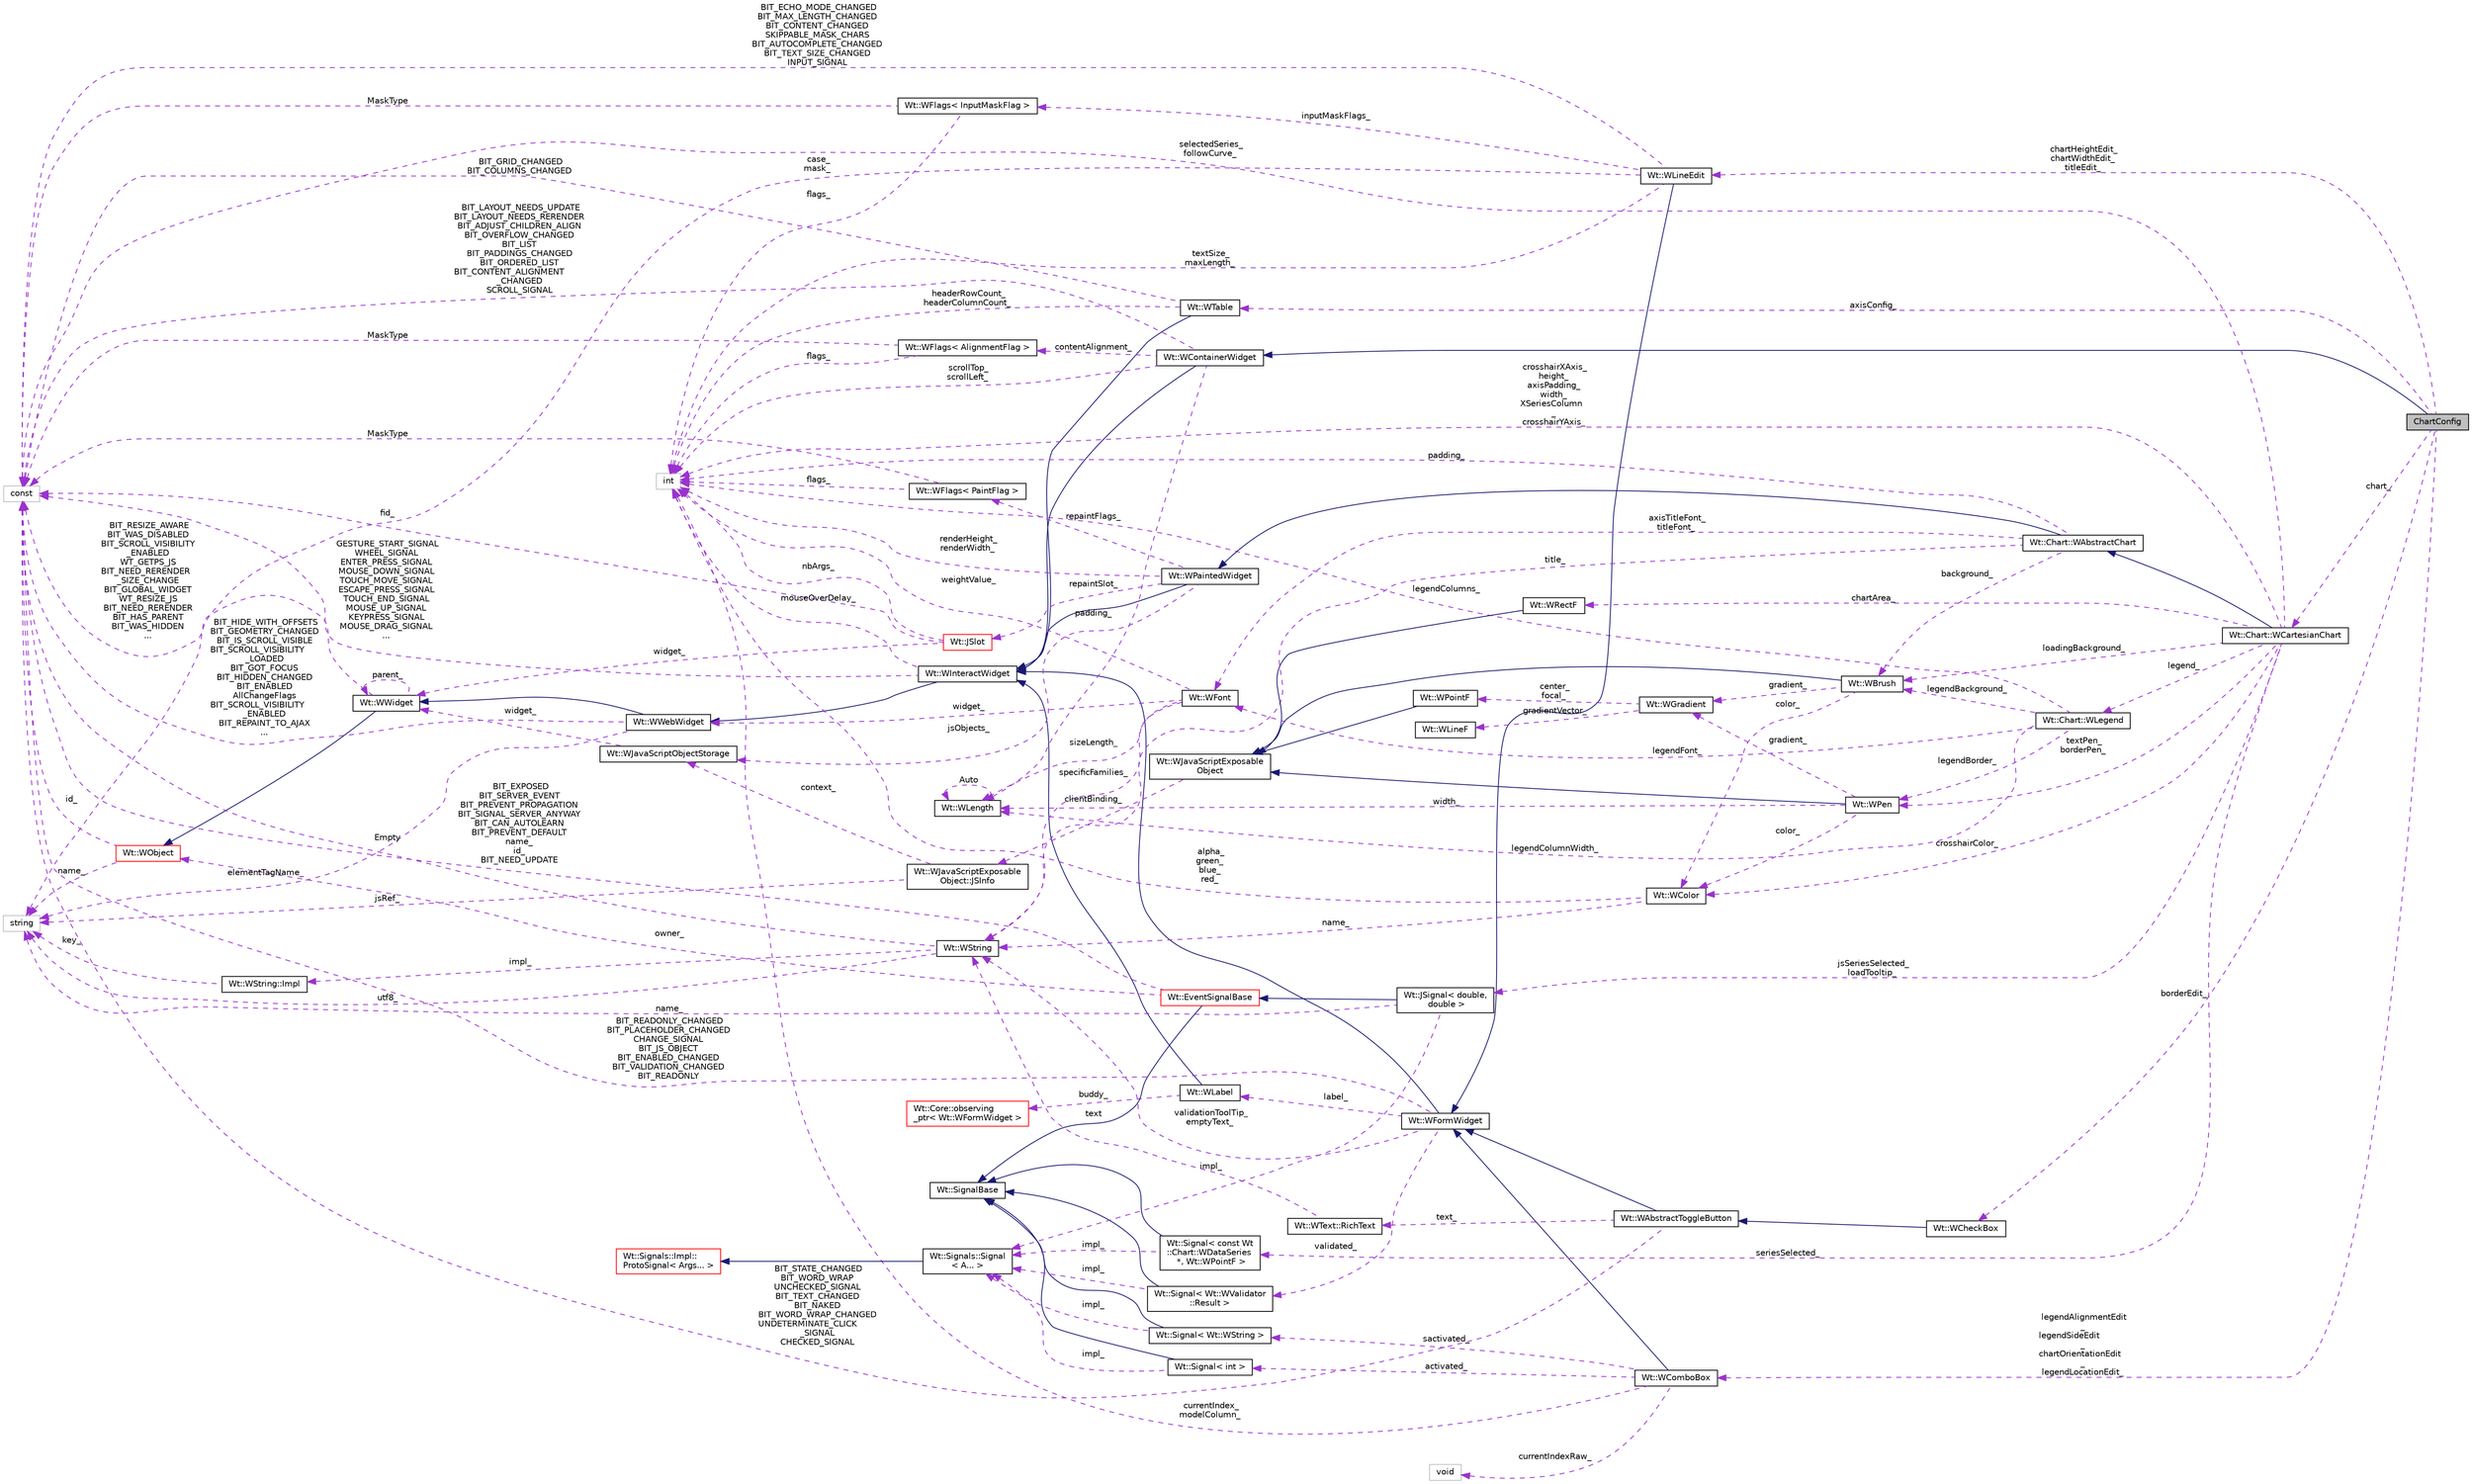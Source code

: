 digraph "ChartConfig"
{
 // LATEX_PDF_SIZE
  edge [fontname="Helvetica",fontsize="10",labelfontname="Helvetica",labelfontsize="10"];
  node [fontname="Helvetica",fontsize="10",shape=record];
  rankdir="LR";
  Node1 [label="ChartConfig",height=0.2,width=0.4,color="black", fillcolor="grey75", style="filled", fontcolor="black",tooltip="A class that allows configuration of a cartesian chart."];
  Node2 -> Node1 [dir="back",color="midnightblue",fontsize="10",style="solid",fontname="Helvetica"];
  Node2 [label="Wt::WContainerWidget",height=0.2,width=0.4,color="black", fillcolor="white", style="filled",URL="$classWt_1_1WContainerWidget.html",tooltip="A widget that holds and manages child widgets."];
  Node3 -> Node2 [dir="back",color="midnightblue",fontsize="10",style="solid",fontname="Helvetica"];
  Node3 [label="Wt::WInteractWidget",height=0.2,width=0.4,color="black", fillcolor="white", style="filled",URL="$classWt_1_1WInteractWidget.html",tooltip="An abstract widget that can receive user-interface interaction."];
  Node4 -> Node3 [dir="back",color="midnightblue",fontsize="10",style="solid",fontname="Helvetica"];
  Node4 [label="Wt::WWebWidget",height=0.2,width=0.4,color="black", fillcolor="white", style="filled",URL="$classWt_1_1WWebWidget.html",tooltip="A base class for widgets with an HTML counterpart."];
  Node5 -> Node4 [dir="back",color="midnightblue",fontsize="10",style="solid",fontname="Helvetica"];
  Node5 [label="Wt::WWidget",height=0.2,width=0.4,color="black", fillcolor="white", style="filled",URL="$classWt_1_1WWidget.html",tooltip="The abstract base class for a user-interface component."];
  Node6 -> Node5 [dir="back",color="midnightblue",fontsize="10",style="solid",fontname="Helvetica"];
  Node6 [label="Wt::WObject",height=0.2,width=0.4,color="red", fillcolor="white", style="filled",URL="$classWt_1_1WObject.html",tooltip="A base class for objects that participate in the signal/slot system."];
  Node8 -> Node6 [dir="back",color="darkorchid3",fontsize="10",style="dashed",label=" name_" ,fontname="Helvetica"];
  Node8 [label="string",height=0.2,width=0.4,color="grey75", fillcolor="white", style="filled",tooltip=" "];
  Node9 -> Node6 [dir="back",color="darkorchid3",fontsize="10",style="dashed",label=" id_" ,fontname="Helvetica"];
  Node9 [label="const",height=0.2,width=0.4,color="grey75", fillcolor="white", style="filled",tooltip=" "];
  Node5 -> Node5 [dir="back",color="darkorchid3",fontsize="10",style="dashed",label=" parent_" ,fontname="Helvetica"];
  Node9 -> Node5 [dir="back",color="darkorchid3",fontsize="10",style="dashed",label=" BIT_RESIZE_AWARE\nBIT_WAS_DISABLED\nBIT_SCROLL_VISIBILITY\l_ENABLED\nWT_GETPS_JS\nBIT_NEED_RERENDER\l_SIZE_CHANGE\nBIT_GLOBAL_WIDGET\nWT_RESIZE_JS\nBIT_NEED_RERENDER\nBIT_HAS_PARENT\nBIT_WAS_HIDDEN\n..." ,fontname="Helvetica"];
  Node8 -> Node4 [dir="back",color="darkorchid3",fontsize="10",style="dashed",label=" elementTagName_" ,fontname="Helvetica"];
  Node9 -> Node4 [dir="back",color="darkorchid3",fontsize="10",style="dashed",label=" BIT_HIDE_WITH_OFFSETS\nBIT_GEOMETRY_CHANGED\nBIT_IS_SCROLL_VISIBLE\nBIT_SCROLL_VISIBILITY\l_LOADED\nBIT_GOT_FOCUS\nBIT_HIDDEN_CHANGED\nBIT_ENABLED\nAllChangeFlags\nBIT_SCROLL_VISIBILITY\l_ENABLED\nBIT_REPAINT_TO_AJAX\n..." ,fontname="Helvetica"];
  Node10 -> Node3 [dir="back",color="darkorchid3",fontsize="10",style="dashed",label=" mouseOverDelay_" ,fontname="Helvetica"];
  Node10 [label="int",height=0.2,width=0.4,color="grey75", fillcolor="white", style="filled",tooltip=" "];
  Node9 -> Node3 [dir="back",color="darkorchid3",fontsize="10",style="dashed",label=" GESTURE_START_SIGNAL\nWHEEL_SIGNAL\nENTER_PRESS_SIGNAL\nMOUSE_DOWN_SIGNAL\nTOUCH_MOVE_SIGNAL\nESCAPE_PRESS_SIGNAL\nTOUCH_END_SIGNAL\nMOUSE_UP_SIGNAL\nKEYPRESS_SIGNAL\nMOUSE_DRAG_SIGNAL\n..." ,fontname="Helvetica"];
  Node10 -> Node2 [dir="back",color="darkorchid3",fontsize="10",style="dashed",label=" scrollTop_\nscrollLeft_" ,fontname="Helvetica"];
  Node11 -> Node2 [dir="back",color="darkorchid3",fontsize="10",style="dashed",label=" contentAlignment_" ,fontname="Helvetica"];
  Node11 [label="Wt::WFlags\< AlignmentFlag \>",height=0.2,width=0.4,color="black", fillcolor="white", style="filled",URL="$classWt_1_1WFlags.html",tooltip=" "];
  Node10 -> Node11 [dir="back",color="darkorchid3",fontsize="10",style="dashed",label=" flags_" ,fontname="Helvetica"];
  Node9 -> Node11 [dir="back",color="darkorchid3",fontsize="10",style="dashed",label=" MaskType" ,fontname="Helvetica"];
  Node12 -> Node2 [dir="back",color="darkorchid3",fontsize="10",style="dashed",label=" padding_" ,fontname="Helvetica"];
  Node12 [label="Wt::WLength",height=0.2,width=0.4,color="black", fillcolor="white", style="filled",URL="$classWt_1_1WLength.html",tooltip="A value class that describes a CSS length."];
  Node12 -> Node12 [dir="back",color="darkorchid3",fontsize="10",style="dashed",label=" Auto" ,fontname="Helvetica"];
  Node9 -> Node2 [dir="back",color="darkorchid3",fontsize="10",style="dashed",label=" BIT_LAYOUT_NEEDS_UPDATE\nBIT_LAYOUT_NEEDS_RERENDER\nBIT_ADJUST_CHILDREN_ALIGN\nBIT_OVERFLOW_CHANGED\nBIT_LIST\nBIT_PADDINGS_CHANGED\nBIT_ORDERED_LIST\nBIT_CONTENT_ALIGNMENT\l_CHANGED\nSCROLL_SIGNAL" ,fontname="Helvetica"];
  Node13 -> Node1 [dir="back",color="darkorchid3",fontsize="10",style="dashed",label=" legendAlignmentEdit\l_\nlegendSideEdit\l_\nchartOrientationEdit\l_\nlegendLocationEdit_" ,fontname="Helvetica"];
  Node13 [label="Wt::WComboBox",height=0.2,width=0.4,color="black", fillcolor="white", style="filled",URL="$classWt_1_1WComboBox.html",tooltip="A widget that provides a drop-down combo-box control."];
  Node14 -> Node13 [dir="back",color="midnightblue",fontsize="10",style="solid",fontname="Helvetica"];
  Node14 [label="Wt::WFormWidget",height=0.2,width=0.4,color="black", fillcolor="white", style="filled",URL="$classWt_1_1WFormWidget.html",tooltip="An abstract widget that corresponds to an HTML form element."];
  Node3 -> Node14 [dir="back",color="midnightblue",fontsize="10",style="solid",fontname="Helvetica"];
  Node15 -> Node14 [dir="back",color="darkorchid3",fontsize="10",style="dashed",label=" validationToolTip_\nemptyText_" ,fontname="Helvetica"];
  Node15 [label="Wt::WString",height=0.2,width=0.4,color="black", fillcolor="white", style="filled",URL="$classWt_1_1WString.html",tooltip="A value class which describes a locale-aware unicode string."];
  Node16 -> Node15 [dir="back",color="darkorchid3",fontsize="10",style="dashed",label=" impl_" ,fontname="Helvetica"];
  Node16 [label="Wt::WString::Impl",height=0.2,width=0.4,color="black", fillcolor="white", style="filled",URL="$structWt_1_1WString_1_1Impl.html",tooltip=" "];
  Node8 -> Node16 [dir="back",color="darkorchid3",fontsize="10",style="dashed",label=" key_" ,fontname="Helvetica"];
  Node8 -> Node15 [dir="back",color="darkorchid3",fontsize="10",style="dashed",label=" utf8_" ,fontname="Helvetica"];
  Node9 -> Node15 [dir="back",color="darkorchid3",fontsize="10",style="dashed",label=" Empty" ,fontname="Helvetica"];
  Node17 -> Node14 [dir="back",color="darkorchid3",fontsize="10",style="dashed",label=" label_" ,fontname="Helvetica"];
  Node17 [label="Wt::WLabel",height=0.2,width=0.4,color="black", fillcolor="white", style="filled",URL="$classWt_1_1WLabel.html",tooltip="A label for a form field."];
  Node3 -> Node17 [dir="back",color="midnightblue",fontsize="10",style="solid",fontname="Helvetica"];
  Node18 -> Node17 [dir="back",color="darkorchid3",fontsize="10",style="dashed",label=" buddy_" ,fontname="Helvetica"];
  Node18 [label="Wt::Core::observing\l_ptr\< Wt::WFormWidget \>",height=0.2,width=0.4,color="red", fillcolor="white", style="filled",URL="$classWt_1_1Core_1_1observing__ptr.html",tooltip=" "];
  Node20 -> Node14 [dir="back",color="darkorchid3",fontsize="10",style="dashed",label=" validated_" ,fontname="Helvetica"];
  Node20 [label="Wt::Signal\< Wt::WValidator\l::Result \>",height=0.2,width=0.4,color="black", fillcolor="white", style="filled",URL="$classWt_1_1Signal.html",tooltip=" "];
  Node21 -> Node20 [dir="back",color="midnightblue",fontsize="10",style="solid",fontname="Helvetica"];
  Node21 [label="Wt::SignalBase",height=0.2,width=0.4,color="black", fillcolor="white", style="filled",URL="$classWt_1_1SignalBase.html",tooltip="Abstract base class of a signal."];
  Node22 -> Node20 [dir="back",color="darkorchid3",fontsize="10",style="dashed",label=" impl_" ,fontname="Helvetica"];
  Node22 [label="Wt::Signals::Signal\l\< A... \>",height=0.2,width=0.4,color="black", fillcolor="white", style="filled",URL="$structWt_1_1Signals_1_1Signal.html",tooltip=" "];
  Node23 -> Node22 [dir="back",color="midnightblue",fontsize="10",style="solid",fontname="Helvetica"];
  Node23 [label="Wt::Signals::Impl::\lProtoSignal\< Args... \>",height=0.2,width=0.4,color="red", fillcolor="white", style="filled",URL="$classWt_1_1Signals_1_1Impl_1_1ProtoSignal.html",tooltip=" "];
  Node9 -> Node14 [dir="back",color="darkorchid3",fontsize="10",style="dashed",label=" BIT_READONLY_CHANGED\nBIT_PLACEHOLDER_CHANGED\nCHANGE_SIGNAL\nBIT_JS_OBJECT\nBIT_ENABLED_CHANGED\nBIT_VALIDATION_CHANGED\nBIT_READONLY" ,fontname="Helvetica"];
  Node28 -> Node13 [dir="back",color="darkorchid3",fontsize="10",style="dashed",label=" sactivated_" ,fontname="Helvetica"];
  Node28 [label="Wt::Signal\< Wt::WString \>",height=0.2,width=0.4,color="black", fillcolor="white", style="filled",URL="$classWt_1_1Signal.html",tooltip=" "];
  Node21 -> Node28 [dir="back",color="midnightblue",fontsize="10",style="solid",fontname="Helvetica"];
  Node22 -> Node28 [dir="back",color="darkorchid3",fontsize="10",style="dashed",label=" impl_" ,fontname="Helvetica"];
  Node29 -> Node13 [dir="back",color="darkorchid3",fontsize="10",style="dashed",label=" activated_" ,fontname="Helvetica"];
  Node29 [label="Wt::Signal\< int \>",height=0.2,width=0.4,color="black", fillcolor="white", style="filled",URL="$classWt_1_1Signal.html",tooltip=" "];
  Node21 -> Node29 [dir="back",color="midnightblue",fontsize="10",style="solid",fontname="Helvetica"];
  Node22 -> Node29 [dir="back",color="darkorchid3",fontsize="10",style="dashed",label=" impl_" ,fontname="Helvetica"];
  Node26 -> Node13 [dir="back",color="darkorchid3",fontsize="10",style="dashed",label=" currentIndexRaw_" ,fontname="Helvetica"];
  Node26 [label="void",height=0.2,width=0.4,color="grey75", fillcolor="white", style="filled",tooltip=" "];
  Node10 -> Node13 [dir="back",color="darkorchid3",fontsize="10",style="dashed",label=" currentIndex_\nmodelColumn_" ,fontname="Helvetica"];
  Node30 -> Node1 [dir="back",color="darkorchid3",fontsize="10",style="dashed",label=" chartHeightEdit_\nchartWidthEdit_\ntitleEdit_" ,fontname="Helvetica"];
  Node30 [label="Wt::WLineEdit",height=0.2,width=0.4,color="black", fillcolor="white", style="filled",URL="$classWt_1_1WLineEdit.html",tooltip="A widget that provides a single line edit."];
  Node14 -> Node30 [dir="back",color="midnightblue",fontsize="10",style="solid",fontname="Helvetica"];
  Node31 -> Node30 [dir="back",color="darkorchid3",fontsize="10",style="dashed",label=" inputMaskFlags_" ,fontname="Helvetica"];
  Node31 [label="Wt::WFlags\< InputMaskFlag \>",height=0.2,width=0.4,color="black", fillcolor="white", style="filled",URL="$classWt_1_1WFlags.html",tooltip=" "];
  Node10 -> Node31 [dir="back",color="darkorchid3",fontsize="10",style="dashed",label=" flags_" ,fontname="Helvetica"];
  Node9 -> Node31 [dir="back",color="darkorchid3",fontsize="10",style="dashed",label=" MaskType" ,fontname="Helvetica"];
  Node10 -> Node30 [dir="back",color="darkorchid3",fontsize="10",style="dashed",label=" textSize_\nmaxLength_" ,fontname="Helvetica"];
  Node8 -> Node30 [dir="back",color="darkorchid3",fontsize="10",style="dashed",label=" case_\nmask_" ,fontname="Helvetica"];
  Node9 -> Node30 [dir="back",color="darkorchid3",fontsize="10",style="dashed",label=" BIT_ECHO_MODE_CHANGED\nBIT_MAX_LENGTH_CHANGED\nBIT_CONTENT_CHANGED\nSKIPPABLE_MASK_CHARS\nBIT_AUTOCOMPLETE_CHANGED\nBIT_TEXT_SIZE_CHANGED\nINPUT_SIGNAL" ,fontname="Helvetica"];
  Node32 -> Node1 [dir="back",color="darkorchid3",fontsize="10",style="dashed",label=" chart_" ,fontname="Helvetica"];
  Node32 [label="Wt::Chart::WCartesianChart",height=0.2,width=0.4,color="black", fillcolor="white", style="filled",URL="$classWt_1_1Chart_1_1WCartesianChart.html",tooltip="A cartesian chart."];
  Node33 -> Node32 [dir="back",color="midnightblue",fontsize="10",style="solid",fontname="Helvetica"];
  Node33 [label="Wt::Chart::WAbstractChart",height=0.2,width=0.4,color="black", fillcolor="white", style="filled",URL="$classWt_1_1Chart_1_1WAbstractChart.html",tooltip="Abstract base class for MVC-based charts."];
  Node34 -> Node33 [dir="back",color="midnightblue",fontsize="10",style="solid",fontname="Helvetica"];
  Node34 [label="Wt::WPaintedWidget",height=0.2,width=0.4,color="black", fillcolor="white", style="filled",URL="$classWt_1_1WPaintedWidget.html",tooltip="A widget that is painted using vector graphics."];
  Node3 -> Node34 [dir="back",color="midnightblue",fontsize="10",style="solid",fontname="Helvetica"];
  Node35 -> Node34 [dir="back",color="darkorchid3",fontsize="10",style="dashed",label=" repaintSlot_" ,fontname="Helvetica"];
  Node35 [label="Wt::JSlot",height=0.2,width=0.4,color="red", fillcolor="white", style="filled",URL="$classWt_1_1JSlot.html",tooltip="A slot that is only implemented in client side JavaScript code."];
  Node10 -> Node35 [dir="back",color="darkorchid3",fontsize="10",style="dashed",label=" nbArgs_" ,fontname="Helvetica"];
  Node5 -> Node35 [dir="back",color="darkorchid3",fontsize="10",style="dashed",label=" widget_" ,fontname="Helvetica"];
  Node9 -> Node35 [dir="back",color="darkorchid3",fontsize="10",style="dashed",label=" fid_" ,fontname="Helvetica"];
  Node10 -> Node34 [dir="back",color="darkorchid3",fontsize="10",style="dashed",label=" renderHeight_\nrenderWidth_" ,fontname="Helvetica"];
  Node37 -> Node34 [dir="back",color="darkorchid3",fontsize="10",style="dashed",label=" repaintFlags_" ,fontname="Helvetica"];
  Node37 [label="Wt::WFlags\< PaintFlag \>",height=0.2,width=0.4,color="black", fillcolor="white", style="filled",URL="$classWt_1_1WFlags.html",tooltip=" "];
  Node10 -> Node37 [dir="back",color="darkorchid3",fontsize="10",style="dashed",label=" flags_" ,fontname="Helvetica"];
  Node9 -> Node37 [dir="back",color="darkorchid3",fontsize="10",style="dashed",label=" MaskType" ,fontname="Helvetica"];
  Node38 -> Node34 [dir="back",color="darkorchid3",fontsize="10",style="dashed",label=" jsObjects_" ,fontname="Helvetica"];
  Node38 [label="Wt::WJavaScriptObjectStorage",height=0.2,width=0.4,color="black", fillcolor="white", style="filled",URL="$classWt_1_1WJavaScriptObjectStorage.html",tooltip=" "];
  Node5 -> Node38 [dir="back",color="darkorchid3",fontsize="10",style="dashed",label=" widget_" ,fontname="Helvetica"];
  Node15 -> Node33 [dir="back",color="darkorchid3",fontsize="10",style="dashed",label=" title_" ,fontname="Helvetica"];
  Node39 -> Node33 [dir="back",color="darkorchid3",fontsize="10",style="dashed",label=" background_" ,fontname="Helvetica"];
  Node39 [label="Wt::WBrush",height=0.2,width=0.4,color="black", fillcolor="white", style="filled",URL="$classWt_1_1WBrush.html",tooltip="A value class that defines the style for filling a path."];
  Node40 -> Node39 [dir="back",color="midnightblue",fontsize="10",style="solid",fontname="Helvetica"];
  Node40 [label="Wt::WJavaScriptExposable\lObject",height=0.2,width=0.4,color="black", fillcolor="white", style="filled",URL="$classWt_1_1WJavaScriptExposableObject.html",tooltip="A JavaScript exposable object."];
  Node41 -> Node40 [dir="back",color="darkorchid3",fontsize="10",style="dashed",label=" clientBinding_" ,fontname="Helvetica"];
  Node41 [label="Wt::WJavaScriptExposable\lObject::JSInfo",height=0.2,width=0.4,color="black", fillcolor="white", style="filled",URL="$structWt_1_1WJavaScriptExposableObject_1_1JSInfo.html",tooltip=" "];
  Node8 -> Node41 [dir="back",color="darkorchid3",fontsize="10",style="dashed",label=" jsRef_" ,fontname="Helvetica"];
  Node38 -> Node41 [dir="back",color="darkorchid3",fontsize="10",style="dashed",label=" context_" ,fontname="Helvetica"];
  Node42 -> Node39 [dir="back",color="darkorchid3",fontsize="10",style="dashed",label=" color_" ,fontname="Helvetica"];
  Node42 [label="Wt::WColor",height=0.2,width=0.4,color="black", fillcolor="white", style="filled",URL="$classWt_1_1WColor.html",tooltip="A value class that defines a color."];
  Node15 -> Node42 [dir="back",color="darkorchid3",fontsize="10",style="dashed",label=" name_" ,fontname="Helvetica"];
  Node10 -> Node42 [dir="back",color="darkorchid3",fontsize="10",style="dashed",label=" alpha_\ngreen_\nblue_\nred_" ,fontname="Helvetica"];
  Node43 -> Node39 [dir="back",color="darkorchid3",fontsize="10",style="dashed",label=" gradient_" ,fontname="Helvetica"];
  Node43 [label="Wt::WGradient",height=0.2,width=0.4,color="black", fillcolor="white", style="filled",URL="$classWt_1_1WGradient.html",tooltip="A linear or radial gradient."];
  Node44 -> Node43 [dir="back",color="darkorchid3",fontsize="10",style="dashed",label=" center_\nfocal_" ,fontname="Helvetica"];
  Node44 [label="Wt::WPointF",height=0.2,width=0.4,color="black", fillcolor="white", style="filled",URL="$classWt_1_1WPointF.html",tooltip="A value class that defines a 2D point."];
  Node40 -> Node44 [dir="back",color="midnightblue",fontsize="10",style="solid",fontname="Helvetica"];
  Node45 -> Node43 [dir="back",color="darkorchid3",fontsize="10",style="dashed",label=" gradientVector_" ,fontname="Helvetica"];
  Node45 [label="Wt::WLineF",height=0.2,width=0.4,color="black", fillcolor="white", style="filled",URL="$classWt_1_1WLineF.html",tooltip="Utility class that defines a single line."];
  Node10 -> Node33 [dir="back",color="darkorchid3",fontsize="10",style="dashed",label=" padding_" ,fontname="Helvetica"];
  Node46 -> Node33 [dir="back",color="darkorchid3",fontsize="10",style="dashed",label=" axisTitleFont_\ntitleFont_" ,fontname="Helvetica"];
  Node46 [label="Wt::WFont",height=0.2,width=0.4,color="black", fillcolor="white", style="filled",URL="$classWt_1_1WFont.html",tooltip="A value class that describes a font."];
  Node15 -> Node46 [dir="back",color="darkorchid3",fontsize="10",style="dashed",label=" specificFamilies_" ,fontname="Helvetica"];
  Node10 -> Node46 [dir="back",color="darkorchid3",fontsize="10",style="dashed",label=" weightValue_" ,fontname="Helvetica"];
  Node4 -> Node46 [dir="back",color="darkorchid3",fontsize="10",style="dashed",label=" widget_" ,fontname="Helvetica"];
  Node12 -> Node46 [dir="back",color="darkorchid3",fontsize="10",style="dashed",label=" sizeLength_" ,fontname="Helvetica"];
  Node42 -> Node32 [dir="back",color="darkorchid3",fontsize="10",style="dashed",label=" crosshairColor_" ,fontname="Helvetica"];
  Node47 -> Node32 [dir="back",color="darkorchid3",fontsize="10",style="dashed",label=" legend_" ,fontname="Helvetica"];
  Node47 [label="Wt::Chart::WLegend",height=0.2,width=0.4,color="black", fillcolor="white", style="filled",URL="$classWt_1_1Chart_1_1WLegend.html",tooltip=" "];
  Node39 -> Node47 [dir="back",color="darkorchid3",fontsize="10",style="dashed",label=" legendBackground_" ,fontname="Helvetica"];
  Node48 -> Node47 [dir="back",color="darkorchid3",fontsize="10",style="dashed",label=" legendBorder_" ,fontname="Helvetica"];
  Node48 [label="Wt::WPen",height=0.2,width=0.4,color="black", fillcolor="white", style="filled",URL="$classWt_1_1WPen.html",tooltip="A value class that defines the style for pen strokes."];
  Node40 -> Node48 [dir="back",color="midnightblue",fontsize="10",style="solid",fontname="Helvetica"];
  Node42 -> Node48 [dir="back",color="darkorchid3",fontsize="10",style="dashed",label=" color_" ,fontname="Helvetica"];
  Node43 -> Node48 [dir="back",color="darkorchid3",fontsize="10",style="dashed",label=" gradient_" ,fontname="Helvetica"];
  Node12 -> Node48 [dir="back",color="darkorchid3",fontsize="10",style="dashed",label=" width_" ,fontname="Helvetica"];
  Node10 -> Node47 [dir="back",color="darkorchid3",fontsize="10",style="dashed",label=" legendColumns_" ,fontname="Helvetica"];
  Node46 -> Node47 [dir="back",color="darkorchid3",fontsize="10",style="dashed",label=" legendFont_" ,fontname="Helvetica"];
  Node12 -> Node47 [dir="back",color="darkorchid3",fontsize="10",style="dashed",label=" legendColumnWidth_" ,fontname="Helvetica"];
  Node39 -> Node32 [dir="back",color="darkorchid3",fontsize="10",style="dashed",label=" loadingBackground_" ,fontname="Helvetica"];
  Node49 -> Node32 [dir="back",color="darkorchid3",fontsize="10",style="dashed",label=" chartArea_" ,fontname="Helvetica"];
  Node49 [label="Wt::WRectF",height=0.2,width=0.4,color="black", fillcolor="white", style="filled",URL="$classWt_1_1WRectF.html",tooltip="A value class that defines a rectangle."];
  Node40 -> Node49 [dir="back",color="midnightblue",fontsize="10",style="solid",fontname="Helvetica"];
  Node48 -> Node32 [dir="back",color="darkorchid3",fontsize="10",style="dashed",label=" textPen_\nborderPen_" ,fontname="Helvetica"];
  Node10 -> Node32 [dir="back",color="darkorchid3",fontsize="10",style="dashed",label=" crosshairXAxis_\nheight_\naxisPadding_\nwidth_\nXSeriesColumn\l_\ncrosshairYAxis_" ,fontname="Helvetica"];
  Node50 -> Node32 [dir="back",color="darkorchid3",fontsize="10",style="dashed",label=" seriesSelected_" ,fontname="Helvetica"];
  Node50 [label="Wt::Signal\< const Wt\l::Chart::WDataSeries\l *, Wt::WPointF \>",height=0.2,width=0.4,color="black", fillcolor="white", style="filled",URL="$classWt_1_1Signal.html",tooltip=" "];
  Node21 -> Node50 [dir="back",color="midnightblue",fontsize="10",style="solid",fontname="Helvetica"];
  Node22 -> Node50 [dir="back",color="darkorchid3",fontsize="10",style="dashed",label=" impl_" ,fontname="Helvetica"];
  Node9 -> Node32 [dir="back",color="darkorchid3",fontsize="10",style="dashed",label=" selectedSeries_\nfollowCurve_" ,fontname="Helvetica"];
  Node51 -> Node32 [dir="back",color="darkorchid3",fontsize="10",style="dashed",label=" jsSeriesSelected_\nloadTooltip_" ,fontname="Helvetica"];
  Node51 [label="Wt::JSignal\< double,\l double \>",height=0.2,width=0.4,color="black", fillcolor="white", style="filled",URL="$classWt_1_1JSignal.html",tooltip=" "];
  Node52 -> Node51 [dir="back",color="midnightblue",fontsize="10",style="solid",fontname="Helvetica"];
  Node52 [label="Wt::EventSignalBase",height=0.2,width=0.4,color="red", fillcolor="white", style="filled",URL="$classWt_1_1EventSignalBase.html",tooltip="Abstract base class of an event signal."];
  Node21 -> Node52 [dir="back",color="midnightblue",fontsize="10",style="solid",fontname="Helvetica"];
  Node6 -> Node52 [dir="back",color="darkorchid3",fontsize="10",style="dashed",label=" owner_" ,fontname="Helvetica"];
  Node9 -> Node52 [dir="back",color="darkorchid3",fontsize="10",style="dashed",label=" BIT_EXPOSED\nBIT_SERVER_EVENT\nBIT_PREVENT_PROPAGATION\nBIT_SIGNAL_SERVER_ANYWAY\nBIT_CAN_AUTOLEARN\nBIT_PREVENT_DEFAULT\nname_\nid_\nBIT_NEED_UPDATE" ,fontname="Helvetica"];
  Node8 -> Node51 [dir="back",color="darkorchid3",fontsize="10",style="dashed",label=" name_" ,fontname="Helvetica"];
  Node22 -> Node51 [dir="back",color="darkorchid3",fontsize="10",style="dashed",label=" impl_" ,fontname="Helvetica"];
  Node54 -> Node1 [dir="back",color="darkorchid3",fontsize="10",style="dashed",label=" borderEdit_" ,fontname="Helvetica"];
  Node54 [label="Wt::WCheckBox",height=0.2,width=0.4,color="black", fillcolor="white", style="filled",URL="$classWt_1_1WCheckBox.html",tooltip="A user control that represents a check box."];
  Node55 -> Node54 [dir="back",color="midnightblue",fontsize="10",style="solid",fontname="Helvetica"];
  Node55 [label="Wt::WAbstractToggleButton",height=0.2,width=0.4,color="black", fillcolor="white", style="filled",URL="$classWt_1_1WAbstractToggleButton.html",tooltip="An abstract base class for radio buttons and check boxes."];
  Node14 -> Node55 [dir="back",color="midnightblue",fontsize="10",style="solid",fontname="Helvetica"];
  Node56 -> Node55 [dir="back",color="darkorchid3",fontsize="10",style="dashed",label=" text_" ,fontname="Helvetica"];
  Node56 [label="Wt::WText::RichText",height=0.2,width=0.4,color="black", fillcolor="white", style="filled",URL="$structWt_1_1WText_1_1RichText.html",tooltip=" "];
  Node15 -> Node56 [dir="back",color="darkorchid3",fontsize="10",style="dashed",label=" text" ,fontname="Helvetica"];
  Node9 -> Node55 [dir="back",color="darkorchid3",fontsize="10",style="dashed",label=" BIT_STATE_CHANGED\nBIT_WORD_WRAP\nUNCHECKED_SIGNAL\nBIT_TEXT_CHANGED\nBIT_NAKED\nBIT_WORD_WRAP_CHANGED\nUNDETERMINATE_CLICK\l_SIGNAL\nCHECKED_SIGNAL" ,fontname="Helvetica"];
  Node57 -> Node1 [dir="back",color="darkorchid3",fontsize="10",style="dashed",label=" axisConfig_" ,fontname="Helvetica"];
  Node57 [label="Wt::WTable",height=0.2,width=0.4,color="black", fillcolor="white", style="filled",URL="$classWt_1_1WTable.html",tooltip="A container widget which provides layout of children in a table grid."];
  Node3 -> Node57 [dir="back",color="midnightblue",fontsize="10",style="solid",fontname="Helvetica"];
  Node10 -> Node57 [dir="back",color="darkorchid3",fontsize="10",style="dashed",label=" headerRowCount_\nheaderColumnCount_" ,fontname="Helvetica"];
  Node9 -> Node57 [dir="back",color="darkorchid3",fontsize="10",style="dashed",label=" BIT_GRID_CHANGED\nBIT_COLUMNS_CHANGED" ,fontname="Helvetica"];
}
